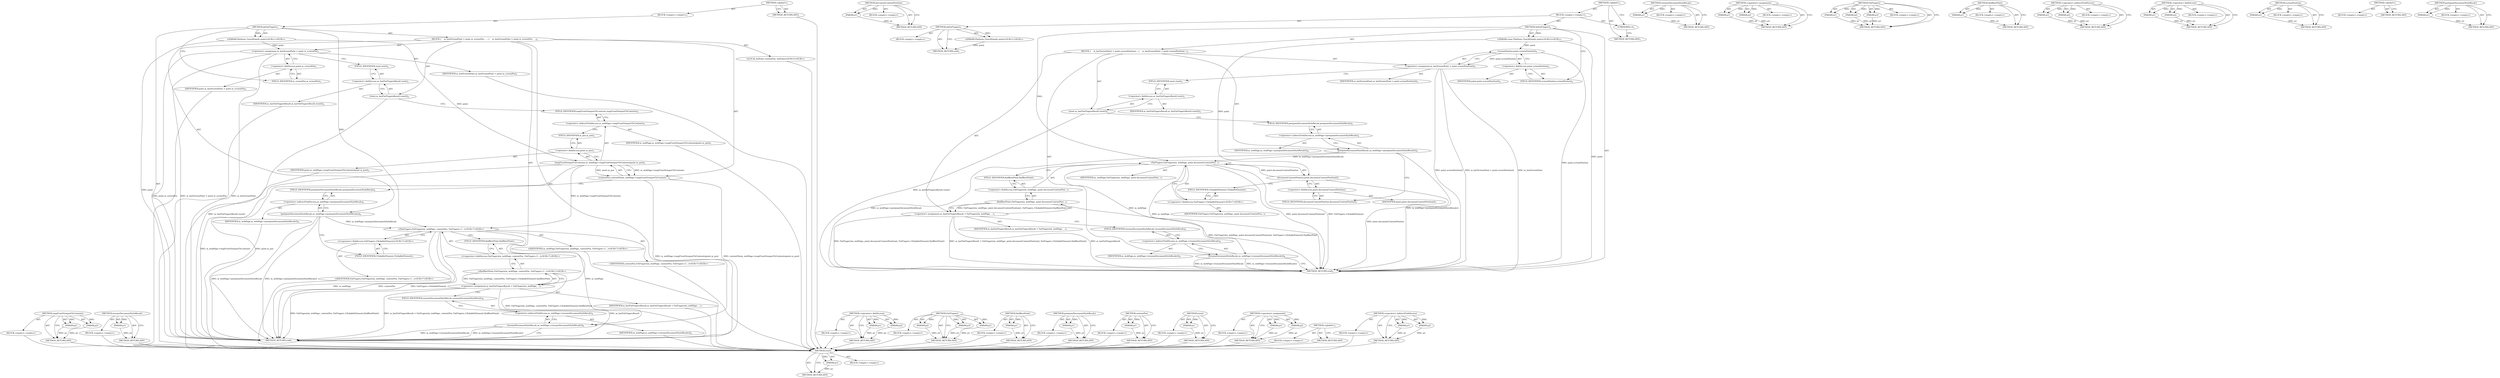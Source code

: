 digraph "postponeDocumentStyleRecalc" {
vulnerable_87 [label=<(METHOD,mapFromViewportToContents)>];
vulnerable_88 [label=<(PARAM,p1)>];
vulnerable_89 [label=<(PARAM,p2)>];
vulnerable_90 [label=<(BLOCK,&lt;empty&gt;,&lt;empty&gt;)>];
vulnerable_91 [label=<(METHOD_RETURN,ANY)>];
vulnerable_111 [label=<(METHOD,resumeDocumentStyleRecalc)>];
vulnerable_112 [label=<(PARAM,p1)>];
vulnerable_113 [label=<(BLOCK,&lt;empty&gt;,&lt;empty&gt;)>];
vulnerable_114 [label=<(METHOD_RETURN,ANY)>];
vulnerable_6 [label=<(METHOD,&lt;global&gt;)<SUB>1</SUB>>];
vulnerable_7 [label=<(BLOCK,&lt;empty&gt;,&lt;empty&gt;)<SUB>1</SUB>>];
vulnerable_8 [label=<(METHOD,doFatFingers)<SUB>1</SUB>>];
vulnerable_9 [label="<(PARAM,Platform::TouchPoint&amp; point)<SUB>1</SUB>>"];
vulnerable_10 [label=<(BLOCK,{
    m_lastScreenPoint = point.m_screenPos;
  ...,{
    m_lastScreenPoint = point.m_screenPos;
  ...)<SUB>2</SUB>>];
vulnerable_11 [label=<(&lt;operator&gt;.assignment,m_lastScreenPoint = point.m_screenPos)<SUB>3</SUB>>];
vulnerable_12 [label=<(IDENTIFIER,m_lastScreenPoint,m_lastScreenPoint = point.m_screenPos)<SUB>3</SUB>>];
vulnerable_13 [label=<(&lt;operator&gt;.fieldAccess,point.m_screenPos)<SUB>3</SUB>>];
vulnerable_14 [label=<(IDENTIFIER,point,m_lastScreenPoint = point.m_screenPos)<SUB>3</SUB>>];
vulnerable_15 [label=<(FIELD_IDENTIFIER,m_screenPos,m_screenPos)<SUB>3</SUB>>];
vulnerable_16 [label=<(reset,m_lastFatFingersResult.reset())<SUB>4</SUB>>];
vulnerable_17 [label=<(&lt;operator&gt;.fieldAccess,m_lastFatFingersResult.reset)<SUB>4</SUB>>];
vulnerable_18 [label=<(IDENTIFIER,m_lastFatFingersResult,m_lastFatFingersResult.reset())<SUB>4</SUB>>];
vulnerable_19 [label=<(FIELD_IDENTIFIER,reset,reset)<SUB>4</SUB>>];
vulnerable_20 [label="<(LOCAL,IntPoint contentPos: IntPoint)<SUB>5</SUB>>"];
vulnerable_21 [label=<(contentPos,contentPos(m_webPage-&gt;mapFromViewportToContents...)<SUB>5</SUB>>];
vulnerable_22 [label=<(mapFromViewportToContents,m_webPage-&gt;mapFromViewportToContents(point.m_pos))<SUB>5</SUB>>];
vulnerable_23 [label=<(&lt;operator&gt;.indirectFieldAccess,m_webPage-&gt;mapFromViewportToContents)<SUB>5</SUB>>];
vulnerable_24 [label=<(IDENTIFIER,m_webPage,m_webPage-&gt;mapFromViewportToContents(point.m_pos))<SUB>5</SUB>>];
vulnerable_25 [label=<(FIELD_IDENTIFIER,mapFromViewportToContents,mapFromViewportToContents)<SUB>5</SUB>>];
vulnerable_26 [label=<(&lt;operator&gt;.fieldAccess,point.m_pos)<SUB>5</SUB>>];
vulnerable_27 [label=<(IDENTIFIER,point,m_webPage-&gt;mapFromViewportToContents(point.m_pos))<SUB>5</SUB>>];
vulnerable_28 [label=<(FIELD_IDENTIFIER,m_pos,m_pos)<SUB>5</SUB>>];
vulnerable_29 [label=<(postponeDocumentStyleRecalc,m_webPage-&gt;postponeDocumentStyleRecalc())<SUB>6</SUB>>];
vulnerable_30 [label=<(&lt;operator&gt;.indirectFieldAccess,m_webPage-&gt;postponeDocumentStyleRecalc)<SUB>6</SUB>>];
vulnerable_31 [label=<(IDENTIFIER,m_webPage,m_webPage-&gt;postponeDocumentStyleRecalc())<SUB>6</SUB>>];
vulnerable_32 [label=<(FIELD_IDENTIFIER,postponeDocumentStyleRecalc,postponeDocumentStyleRecalc)<SUB>6</SUB>>];
vulnerable_33 [label=<(&lt;operator&gt;.assignment,m_lastFatFingersResult = FatFingers(m_webPage, ...)<SUB>7</SUB>>];
vulnerable_34 [label=<(IDENTIFIER,m_lastFatFingersResult,m_lastFatFingersResult = FatFingers(m_webPage, ...)<SUB>7</SUB>>];
vulnerable_35 [label="<(findBestPoint,FatFingers(m_webPage, contentPos, FatFingers::C...)<SUB>7</SUB>>"];
vulnerable_36 [label="<(&lt;operator&gt;.fieldAccess,FatFingers(m_webPage, contentPos, FatFingers::C...)<SUB>7</SUB>>"];
vulnerable_37 [label="<(FatFingers,FatFingers(m_webPage, contentPos, FatFingers::C...)<SUB>7</SUB>>"];
vulnerable_38 [label="<(IDENTIFIER,m_webPage,FatFingers(m_webPage, contentPos, FatFingers::C...)<SUB>7</SUB>>"];
vulnerable_39 [label="<(IDENTIFIER,contentPos,FatFingers(m_webPage, contentPos, FatFingers::C...)<SUB>7</SUB>>"];
vulnerable_40 [label="<(&lt;operator&gt;.fieldAccess,FatFingers::ClickableElement)<SUB>7</SUB>>"];
vulnerable_41 [label="<(IDENTIFIER,FatFingers,FatFingers(m_webPage, contentPos, FatFingers::C...)<SUB>7</SUB>>"];
vulnerable_42 [label=<(FIELD_IDENTIFIER,ClickableElement,ClickableElement)<SUB>7</SUB>>];
vulnerable_43 [label=<(FIELD_IDENTIFIER,findBestPoint,findBestPoint)<SUB>7</SUB>>];
vulnerable_44 [label=<(resumeDocumentStyleRecalc,m_webPage-&gt;resumeDocumentStyleRecalc())<SUB>8</SUB>>];
vulnerable_45 [label=<(&lt;operator&gt;.indirectFieldAccess,m_webPage-&gt;resumeDocumentStyleRecalc)<SUB>8</SUB>>];
vulnerable_46 [label=<(IDENTIFIER,m_webPage,m_webPage-&gt;resumeDocumentStyleRecalc())<SUB>8</SUB>>];
vulnerable_47 [label=<(FIELD_IDENTIFIER,resumeDocumentStyleRecalc,resumeDocumentStyleRecalc)<SUB>8</SUB>>];
vulnerable_48 [label=<(METHOD_RETURN,void)<SUB>1</SUB>>];
vulnerable_50 [label=<(METHOD_RETURN,ANY)<SUB>1</SUB>>];
vulnerable_74 [label=<(METHOD,&lt;operator&gt;.fieldAccess)>];
vulnerable_75 [label=<(PARAM,p1)>];
vulnerable_76 [label=<(PARAM,p2)>];
vulnerable_77 [label=<(BLOCK,&lt;empty&gt;,&lt;empty&gt;)>];
vulnerable_78 [label=<(METHOD_RETURN,ANY)>];
vulnerable_105 [label=<(METHOD,FatFingers)>];
vulnerable_106 [label=<(PARAM,p1)>];
vulnerable_107 [label=<(PARAM,p2)>];
vulnerable_108 [label=<(PARAM,p3)>];
vulnerable_109 [label=<(BLOCK,&lt;empty&gt;,&lt;empty&gt;)>];
vulnerable_110 [label=<(METHOD_RETURN,ANY)>];
vulnerable_101 [label=<(METHOD,findBestPoint)>];
vulnerable_102 [label=<(PARAM,p1)>];
vulnerable_103 [label=<(BLOCK,&lt;empty&gt;,&lt;empty&gt;)>];
vulnerable_104 [label=<(METHOD_RETURN,ANY)>];
vulnerable_97 [label=<(METHOD,postponeDocumentStyleRecalc)>];
vulnerable_98 [label=<(PARAM,p1)>];
vulnerable_99 [label=<(BLOCK,&lt;empty&gt;,&lt;empty&gt;)>];
vulnerable_100 [label=<(METHOD_RETURN,ANY)>];
vulnerable_83 [label=<(METHOD,contentPos)>];
vulnerable_84 [label=<(PARAM,p1)>];
vulnerable_85 [label=<(BLOCK,&lt;empty&gt;,&lt;empty&gt;)>];
vulnerable_86 [label=<(METHOD_RETURN,ANY)>];
vulnerable_79 [label=<(METHOD,reset)>];
vulnerable_80 [label=<(PARAM,p1)>];
vulnerable_81 [label=<(BLOCK,&lt;empty&gt;,&lt;empty&gt;)>];
vulnerable_82 [label=<(METHOD_RETURN,ANY)>];
vulnerable_69 [label=<(METHOD,&lt;operator&gt;.assignment)>];
vulnerable_70 [label=<(PARAM,p1)>];
vulnerable_71 [label=<(PARAM,p2)>];
vulnerable_72 [label=<(BLOCK,&lt;empty&gt;,&lt;empty&gt;)>];
vulnerable_73 [label=<(METHOD_RETURN,ANY)>];
vulnerable_63 [label=<(METHOD,&lt;global&gt;)<SUB>1</SUB>>];
vulnerable_64 [label=<(BLOCK,&lt;empty&gt;,&lt;empty&gt;)>];
vulnerable_65 [label=<(METHOD_RETURN,ANY)>];
vulnerable_92 [label=<(METHOD,&lt;operator&gt;.indirectFieldAccess)>];
vulnerable_93 [label=<(PARAM,p1)>];
vulnerable_94 [label=<(PARAM,p2)>];
vulnerable_95 [label=<(BLOCK,&lt;empty&gt;,&lt;empty&gt;)>];
vulnerable_96 [label=<(METHOD_RETURN,ANY)>];
fixed_82 [label=<(METHOD,reset)>];
fixed_83 [label=<(PARAM,p1)>];
fixed_84 [label=<(BLOCK,&lt;empty&gt;,&lt;empty&gt;)>];
fixed_85 [label=<(METHOD_RETURN,ANY)>];
fixed_105 [label=<(METHOD,documentContentPosition)>];
fixed_106 [label=<(PARAM,p1)>];
fixed_107 [label=<(BLOCK,&lt;empty&gt;,&lt;empty&gt;)>];
fixed_108 [label=<(METHOD_RETURN,ANY)>];
fixed_6 [label=<(METHOD,&lt;global&gt;)<SUB>1</SUB>>];
fixed_7 [label=<(BLOCK,&lt;empty&gt;,&lt;empty&gt;)<SUB>1</SUB>>];
fixed_8 [label=<(METHOD,doFatFingers)<SUB>1</SUB>>];
fixed_9 [label="<(PARAM,Platform::TouchPoint&amp; point)<SUB>1</SUB>>"];
fixed_10 [label=<(BLOCK,&lt;empty&gt;,&lt;empty&gt;)>];
fixed_11 [label=<(METHOD_RETURN,void)<SUB>1</SUB>>];
fixed_13 [label=<(UNKNOWN,),))<SUB>1</SUB>>];
fixed_14 [label=<(METHOD,doFatFingers)<SUB>2</SUB>>];
fixed_15 [label="<(PARAM,const Platform::TouchPoint&amp; point)<SUB>2</SUB>>"];
fixed_16 [label=<(BLOCK,{
    m_lastScreenPoint = point.screenPosition(...,{
    m_lastScreenPoint = point.screenPosition(...)<SUB>3</SUB>>];
fixed_17 [label=<(&lt;operator&gt;.assignment,m_lastScreenPoint = point.screenPosition())<SUB>4</SUB>>];
fixed_18 [label=<(IDENTIFIER,m_lastScreenPoint,m_lastScreenPoint = point.screenPosition())<SUB>4</SUB>>];
fixed_19 [label=<(screenPosition,point.screenPosition())<SUB>4</SUB>>];
fixed_20 [label=<(&lt;operator&gt;.fieldAccess,point.screenPosition)<SUB>4</SUB>>];
fixed_21 [label=<(IDENTIFIER,point,point.screenPosition())<SUB>4</SUB>>];
fixed_22 [label=<(FIELD_IDENTIFIER,screenPosition,screenPosition)<SUB>4</SUB>>];
fixed_23 [label=<(reset,m_lastFatFingersResult.reset())<SUB>5</SUB>>];
fixed_24 [label=<(&lt;operator&gt;.fieldAccess,m_lastFatFingersResult.reset)<SUB>5</SUB>>];
fixed_25 [label=<(IDENTIFIER,m_lastFatFingersResult,m_lastFatFingersResult.reset())<SUB>5</SUB>>];
fixed_26 [label=<(FIELD_IDENTIFIER,reset,reset)<SUB>5</SUB>>];
fixed_27 [label=<(postponeDocumentStyleRecalc,m_webPage-&gt;postponeDocumentStyleRecalc())<SUB>6</SUB>>];
fixed_28 [label=<(&lt;operator&gt;.indirectFieldAccess,m_webPage-&gt;postponeDocumentStyleRecalc)<SUB>6</SUB>>];
fixed_29 [label=<(IDENTIFIER,m_webPage,m_webPage-&gt;postponeDocumentStyleRecalc())<SUB>6</SUB>>];
fixed_30 [label=<(FIELD_IDENTIFIER,postponeDocumentStyleRecalc,postponeDocumentStyleRecalc)<SUB>6</SUB>>];
fixed_31 [label=<(&lt;operator&gt;.assignment,m_lastFatFingersResult = FatFingers(m_webPage, ...)<SUB>7</SUB>>];
fixed_32 [label=<(IDENTIFIER,m_lastFatFingersResult,m_lastFatFingersResult = FatFingers(m_webPage, ...)<SUB>7</SUB>>];
fixed_33 [label=<(findBestPoint,FatFingers(m_webPage, point.documentContentPosi...)<SUB>7</SUB>>];
fixed_34 [label=<(&lt;operator&gt;.fieldAccess,FatFingers(m_webPage, point.documentContentPosi...)<SUB>7</SUB>>];
fixed_35 [label=<(FatFingers,FatFingers(m_webPage, point.documentContentPosi...)<SUB>7</SUB>>];
fixed_36 [label=<(IDENTIFIER,m_webPage,FatFingers(m_webPage, point.documentContentPosi...)<SUB>7</SUB>>];
fixed_37 [label=<(documentContentPosition,point.documentContentPosition())<SUB>7</SUB>>];
fixed_38 [label=<(&lt;operator&gt;.fieldAccess,point.documentContentPosition)<SUB>7</SUB>>];
fixed_39 [label=<(IDENTIFIER,point,point.documentContentPosition())<SUB>7</SUB>>];
fixed_40 [label=<(FIELD_IDENTIFIER,documentContentPosition,documentContentPosition)<SUB>7</SUB>>];
fixed_41 [label="<(&lt;operator&gt;.fieldAccess,FatFingers::ClickableElement)<SUB>7</SUB>>"];
fixed_42 [label=<(IDENTIFIER,FatFingers,FatFingers(m_webPage, point.documentContentPosi...)<SUB>7</SUB>>];
fixed_43 [label=<(FIELD_IDENTIFIER,ClickableElement,ClickableElement)<SUB>7</SUB>>];
fixed_44 [label=<(FIELD_IDENTIFIER,findBestPoint,findBestPoint)<SUB>7</SUB>>];
fixed_45 [label=<(resumeDocumentStyleRecalc,m_webPage-&gt;resumeDocumentStyleRecalc())<SUB>8</SUB>>];
fixed_46 [label=<(&lt;operator&gt;.indirectFieldAccess,m_webPage-&gt;resumeDocumentStyleRecalc)<SUB>8</SUB>>];
fixed_47 [label=<(IDENTIFIER,m_webPage,m_webPage-&gt;resumeDocumentStyleRecalc())<SUB>8</SUB>>];
fixed_48 [label=<(FIELD_IDENTIFIER,resumeDocumentStyleRecalc,resumeDocumentStyleRecalc)<SUB>8</SUB>>];
fixed_49 [label=<(METHOD_RETURN,void)<SUB>2</SUB>>];
fixed_51 [label=<(METHOD_RETURN,ANY)<SUB>1</SUB>>];
fixed_109 [label=<(METHOD,resumeDocumentStyleRecalc)>];
fixed_110 [label=<(PARAM,p1)>];
fixed_111 [label=<(BLOCK,&lt;empty&gt;,&lt;empty&gt;)>];
fixed_112 [label=<(METHOD_RETURN,ANY)>];
fixed_68 [label=<(METHOD,&lt;operator&gt;.assignment)>];
fixed_69 [label=<(PARAM,p1)>];
fixed_70 [label=<(PARAM,p2)>];
fixed_71 [label=<(BLOCK,&lt;empty&gt;,&lt;empty&gt;)>];
fixed_72 [label=<(METHOD_RETURN,ANY)>];
fixed_99 [label=<(METHOD,FatFingers)>];
fixed_100 [label=<(PARAM,p1)>];
fixed_101 [label=<(PARAM,p2)>];
fixed_102 [label=<(PARAM,p3)>];
fixed_103 [label=<(BLOCK,&lt;empty&gt;,&lt;empty&gt;)>];
fixed_104 [label=<(METHOD_RETURN,ANY)>];
fixed_95 [label=<(METHOD,findBestPoint)>];
fixed_96 [label=<(PARAM,p1)>];
fixed_97 [label=<(BLOCK,&lt;empty&gt;,&lt;empty&gt;)>];
fixed_98 [label=<(METHOD_RETURN,ANY)>];
fixed_90 [label=<(METHOD,&lt;operator&gt;.indirectFieldAccess)>];
fixed_91 [label=<(PARAM,p1)>];
fixed_92 [label=<(PARAM,p2)>];
fixed_93 [label=<(BLOCK,&lt;empty&gt;,&lt;empty&gt;)>];
fixed_94 [label=<(METHOD_RETURN,ANY)>];
fixed_77 [label=<(METHOD,&lt;operator&gt;.fieldAccess)>];
fixed_78 [label=<(PARAM,p1)>];
fixed_79 [label=<(PARAM,p2)>];
fixed_80 [label=<(BLOCK,&lt;empty&gt;,&lt;empty&gt;)>];
fixed_81 [label=<(METHOD_RETURN,ANY)>];
fixed_73 [label=<(METHOD,screenPosition)>];
fixed_74 [label=<(PARAM,p1)>];
fixed_75 [label=<(BLOCK,&lt;empty&gt;,&lt;empty&gt;)>];
fixed_76 [label=<(METHOD_RETURN,ANY)>];
fixed_62 [label=<(METHOD,&lt;global&gt;)<SUB>1</SUB>>];
fixed_63 [label=<(BLOCK,&lt;empty&gt;,&lt;empty&gt;)>];
fixed_64 [label=<(METHOD_RETURN,ANY)>];
fixed_86 [label=<(METHOD,postponeDocumentStyleRecalc)>];
fixed_87 [label=<(PARAM,p1)>];
fixed_88 [label=<(BLOCK,&lt;empty&gt;,&lt;empty&gt;)>];
fixed_89 [label=<(METHOD_RETURN,ANY)>];
vulnerable_87 -> vulnerable_88  [key=0, label="AST: "];
vulnerable_87 -> vulnerable_88  [key=1, label="DDG: "];
vulnerable_87 -> vulnerable_90  [key=0, label="AST: "];
vulnerable_87 -> vulnerable_89  [key=0, label="AST: "];
vulnerable_87 -> vulnerable_89  [key=1, label="DDG: "];
vulnerable_87 -> vulnerable_91  [key=0, label="AST: "];
vulnerable_87 -> vulnerable_91  [key=1, label="CFG: "];
vulnerable_88 -> vulnerable_91  [key=0, label="DDG: p1"];
vulnerable_89 -> vulnerable_91  [key=0, label="DDG: p2"];
vulnerable_90 -> fixed_82  [key=0];
vulnerable_91 -> fixed_82  [key=0];
vulnerable_111 -> vulnerable_112  [key=0, label="AST: "];
vulnerable_111 -> vulnerable_112  [key=1, label="DDG: "];
vulnerable_111 -> vulnerable_113  [key=0, label="AST: "];
vulnerable_111 -> vulnerable_114  [key=0, label="AST: "];
vulnerable_111 -> vulnerable_114  [key=1, label="CFG: "];
vulnerable_112 -> vulnerable_114  [key=0, label="DDG: p1"];
vulnerable_113 -> fixed_82  [key=0];
vulnerable_114 -> fixed_82  [key=0];
vulnerable_6 -> vulnerable_7  [key=0, label="AST: "];
vulnerable_6 -> vulnerable_50  [key=0, label="AST: "];
vulnerable_6 -> vulnerable_50  [key=1, label="CFG: "];
vulnerable_7 -> vulnerable_8  [key=0, label="AST: "];
vulnerable_8 -> vulnerable_9  [key=0, label="AST: "];
vulnerable_8 -> vulnerable_9  [key=1, label="DDG: "];
vulnerable_8 -> vulnerable_10  [key=0, label="AST: "];
vulnerable_8 -> vulnerable_48  [key=0, label="AST: "];
vulnerable_8 -> vulnerable_15  [key=0, label="CFG: "];
vulnerable_8 -> vulnerable_37  [key=0, label="DDG: "];
vulnerable_9 -> vulnerable_48  [key=0, label="DDG: point"];
vulnerable_9 -> vulnerable_11  [key=0, label="DDG: point"];
vulnerable_9 -> vulnerable_22  [key=0, label="DDG: point"];
vulnerable_10 -> vulnerable_11  [key=0, label="AST: "];
vulnerable_10 -> vulnerable_16  [key=0, label="AST: "];
vulnerable_10 -> vulnerable_20  [key=0, label="AST: "];
vulnerable_10 -> vulnerable_21  [key=0, label="AST: "];
vulnerable_10 -> vulnerable_29  [key=0, label="AST: "];
vulnerable_10 -> vulnerable_33  [key=0, label="AST: "];
vulnerable_10 -> vulnerable_44  [key=0, label="AST: "];
vulnerable_11 -> vulnerable_12  [key=0, label="AST: "];
vulnerable_11 -> vulnerable_13  [key=0, label="AST: "];
vulnerable_11 -> vulnerable_19  [key=0, label="CFG: "];
vulnerable_11 -> vulnerable_48  [key=0, label="DDG: point.m_screenPos"];
vulnerable_11 -> vulnerable_48  [key=1, label="DDG: m_lastScreenPoint = point.m_screenPos"];
vulnerable_11 -> vulnerable_48  [key=2, label="DDG: m_lastScreenPoint"];
vulnerable_12 -> fixed_82  [key=0];
vulnerable_13 -> vulnerable_14  [key=0, label="AST: "];
vulnerable_13 -> vulnerable_15  [key=0, label="AST: "];
vulnerable_13 -> vulnerable_11  [key=0, label="CFG: "];
vulnerable_14 -> fixed_82  [key=0];
vulnerable_15 -> vulnerable_13  [key=0, label="CFG: "];
vulnerable_16 -> vulnerable_17  [key=0, label="AST: "];
vulnerable_16 -> vulnerable_25  [key=0, label="CFG: "];
vulnerable_16 -> vulnerable_48  [key=0, label="DDG: m_lastFatFingersResult.reset()"];
vulnerable_17 -> vulnerable_18  [key=0, label="AST: "];
vulnerable_17 -> vulnerable_19  [key=0, label="AST: "];
vulnerable_17 -> vulnerable_16  [key=0, label="CFG: "];
vulnerable_18 -> fixed_82  [key=0];
vulnerable_19 -> vulnerable_17  [key=0, label="CFG: "];
vulnerable_20 -> fixed_82  [key=0];
vulnerable_21 -> vulnerable_22  [key=0, label="AST: "];
vulnerable_21 -> vulnerable_32  [key=0, label="CFG: "];
vulnerable_21 -> vulnerable_48  [key=0, label="DDG: m_webPage-&gt;mapFromViewportToContents(point.m_pos)"];
vulnerable_21 -> vulnerable_48  [key=1, label="DDG: contentPos(m_webPage-&gt;mapFromViewportToContents(point.m_pos))"];
vulnerable_22 -> vulnerable_23  [key=0, label="AST: "];
vulnerable_22 -> vulnerable_26  [key=0, label="AST: "];
vulnerable_22 -> vulnerable_21  [key=0, label="CFG: "];
vulnerable_22 -> vulnerable_21  [key=1, label="DDG: m_webPage-&gt;mapFromViewportToContents"];
vulnerable_22 -> vulnerable_21  [key=2, label="DDG: point.m_pos"];
vulnerable_22 -> vulnerable_48  [key=0, label="DDG: m_webPage-&gt;mapFromViewportToContents"];
vulnerable_22 -> vulnerable_48  [key=1, label="DDG: point.m_pos"];
vulnerable_22 -> vulnerable_37  [key=0, label="DDG: m_webPage-&gt;mapFromViewportToContents"];
vulnerable_23 -> vulnerable_24  [key=0, label="AST: "];
vulnerable_23 -> vulnerable_25  [key=0, label="AST: "];
vulnerable_23 -> vulnerable_28  [key=0, label="CFG: "];
vulnerable_24 -> fixed_82  [key=0];
vulnerable_25 -> vulnerable_23  [key=0, label="CFG: "];
vulnerable_26 -> vulnerable_27  [key=0, label="AST: "];
vulnerable_26 -> vulnerable_28  [key=0, label="AST: "];
vulnerable_26 -> vulnerable_22  [key=0, label="CFG: "];
vulnerable_27 -> fixed_82  [key=0];
vulnerable_28 -> vulnerable_26  [key=0, label="CFG: "];
vulnerable_29 -> vulnerable_30  [key=0, label="AST: "];
vulnerable_29 -> vulnerable_42  [key=0, label="CFG: "];
vulnerable_29 -> vulnerable_48  [key=0, label="DDG: m_webPage-&gt;postponeDocumentStyleRecalc"];
vulnerable_29 -> vulnerable_48  [key=1, label="DDG: m_webPage-&gt;postponeDocumentStyleRecalc()"];
vulnerable_29 -> vulnerable_37  [key=0, label="DDG: m_webPage-&gt;postponeDocumentStyleRecalc"];
vulnerable_30 -> vulnerable_31  [key=0, label="AST: "];
vulnerable_30 -> vulnerable_32  [key=0, label="AST: "];
vulnerable_30 -> vulnerable_29  [key=0, label="CFG: "];
vulnerable_31 -> fixed_82  [key=0];
vulnerable_32 -> vulnerable_30  [key=0, label="CFG: "];
vulnerable_33 -> vulnerable_34  [key=0, label="AST: "];
vulnerable_33 -> vulnerable_35  [key=0, label="AST: "];
vulnerable_33 -> vulnerable_47  [key=0, label="CFG: "];
vulnerable_33 -> vulnerable_48  [key=0, label="DDG: m_lastFatFingersResult"];
vulnerable_33 -> vulnerable_48  [key=1, label="DDG: FatFingers(m_webPage, contentPos, FatFingers::ClickableElement).findBestPoint()"];
vulnerable_33 -> vulnerable_48  [key=2, label="DDG: m_lastFatFingersResult = FatFingers(m_webPage, contentPos, FatFingers::ClickableElement).findBestPoint()"];
vulnerable_34 -> fixed_82  [key=0];
vulnerable_35 -> vulnerable_36  [key=0, label="AST: "];
vulnerable_35 -> vulnerable_33  [key=0, label="CFG: "];
vulnerable_35 -> vulnerable_33  [key=1, label="DDG: FatFingers(m_webPage, contentPos, FatFingers::ClickableElement).findBestPoint"];
vulnerable_35 -> vulnerable_48  [key=0, label="DDG: FatFingers(m_webPage, contentPos, FatFingers::ClickableElement).findBestPoint"];
vulnerable_36 -> vulnerable_37  [key=0, label="AST: "];
vulnerable_36 -> vulnerable_43  [key=0, label="AST: "];
vulnerable_36 -> vulnerable_35  [key=0, label="CFG: "];
vulnerable_37 -> vulnerable_38  [key=0, label="AST: "];
vulnerable_37 -> vulnerable_39  [key=0, label="AST: "];
vulnerable_37 -> vulnerable_40  [key=0, label="AST: "];
vulnerable_37 -> vulnerable_43  [key=0, label="CFG: "];
vulnerable_37 -> vulnerable_48  [key=0, label="DDG: m_webPage"];
vulnerable_37 -> vulnerable_48  [key=1, label="DDG: contentPos"];
vulnerable_37 -> vulnerable_48  [key=2, label="DDG: FatFingers::ClickableElement"];
vulnerable_37 -> vulnerable_44  [key=0, label="DDG: m_webPage"];
vulnerable_38 -> fixed_82  [key=0];
vulnerable_39 -> fixed_82  [key=0];
vulnerable_40 -> vulnerable_41  [key=0, label="AST: "];
vulnerable_40 -> vulnerable_42  [key=0, label="AST: "];
vulnerable_40 -> vulnerable_37  [key=0, label="CFG: "];
vulnerable_41 -> fixed_82  [key=0];
vulnerable_42 -> vulnerable_40  [key=0, label="CFG: "];
vulnerable_43 -> vulnerable_36  [key=0, label="CFG: "];
vulnerable_44 -> vulnerable_45  [key=0, label="AST: "];
vulnerable_44 -> vulnerable_48  [key=0, label="CFG: "];
vulnerable_44 -> vulnerable_48  [key=1, label="DDG: m_webPage-&gt;resumeDocumentStyleRecalc"];
vulnerable_44 -> vulnerable_48  [key=2, label="DDG: m_webPage-&gt;resumeDocumentStyleRecalc()"];
vulnerable_45 -> vulnerable_46  [key=0, label="AST: "];
vulnerable_45 -> vulnerable_47  [key=0, label="AST: "];
vulnerable_45 -> vulnerable_44  [key=0, label="CFG: "];
vulnerable_46 -> fixed_82  [key=0];
vulnerable_47 -> vulnerable_45  [key=0, label="CFG: "];
vulnerable_48 -> fixed_82  [key=0];
vulnerable_50 -> fixed_82  [key=0];
vulnerable_74 -> vulnerable_75  [key=0, label="AST: "];
vulnerable_74 -> vulnerable_75  [key=1, label="DDG: "];
vulnerable_74 -> vulnerable_77  [key=0, label="AST: "];
vulnerable_74 -> vulnerable_76  [key=0, label="AST: "];
vulnerable_74 -> vulnerable_76  [key=1, label="DDG: "];
vulnerable_74 -> vulnerable_78  [key=0, label="AST: "];
vulnerable_74 -> vulnerable_78  [key=1, label="CFG: "];
vulnerable_75 -> vulnerable_78  [key=0, label="DDG: p1"];
vulnerable_76 -> vulnerable_78  [key=0, label="DDG: p2"];
vulnerable_77 -> fixed_82  [key=0];
vulnerable_78 -> fixed_82  [key=0];
vulnerable_105 -> vulnerable_106  [key=0, label="AST: "];
vulnerable_105 -> vulnerable_106  [key=1, label="DDG: "];
vulnerable_105 -> vulnerable_109  [key=0, label="AST: "];
vulnerable_105 -> vulnerable_107  [key=0, label="AST: "];
vulnerable_105 -> vulnerable_107  [key=1, label="DDG: "];
vulnerable_105 -> vulnerable_110  [key=0, label="AST: "];
vulnerable_105 -> vulnerable_110  [key=1, label="CFG: "];
vulnerable_105 -> vulnerable_108  [key=0, label="AST: "];
vulnerable_105 -> vulnerable_108  [key=1, label="DDG: "];
vulnerable_106 -> vulnerable_110  [key=0, label="DDG: p1"];
vulnerable_107 -> vulnerable_110  [key=0, label="DDG: p2"];
vulnerable_108 -> vulnerable_110  [key=0, label="DDG: p3"];
vulnerable_109 -> fixed_82  [key=0];
vulnerable_110 -> fixed_82  [key=0];
vulnerable_101 -> vulnerable_102  [key=0, label="AST: "];
vulnerable_101 -> vulnerable_102  [key=1, label="DDG: "];
vulnerable_101 -> vulnerable_103  [key=0, label="AST: "];
vulnerable_101 -> vulnerable_104  [key=0, label="AST: "];
vulnerable_101 -> vulnerable_104  [key=1, label="CFG: "];
vulnerable_102 -> vulnerable_104  [key=0, label="DDG: p1"];
vulnerable_103 -> fixed_82  [key=0];
vulnerable_104 -> fixed_82  [key=0];
vulnerable_97 -> vulnerable_98  [key=0, label="AST: "];
vulnerable_97 -> vulnerable_98  [key=1, label="DDG: "];
vulnerable_97 -> vulnerable_99  [key=0, label="AST: "];
vulnerable_97 -> vulnerable_100  [key=0, label="AST: "];
vulnerable_97 -> vulnerable_100  [key=1, label="CFG: "];
vulnerable_98 -> vulnerable_100  [key=0, label="DDG: p1"];
vulnerable_99 -> fixed_82  [key=0];
vulnerable_100 -> fixed_82  [key=0];
vulnerable_83 -> vulnerable_84  [key=0, label="AST: "];
vulnerable_83 -> vulnerable_84  [key=1, label="DDG: "];
vulnerable_83 -> vulnerable_85  [key=0, label="AST: "];
vulnerable_83 -> vulnerable_86  [key=0, label="AST: "];
vulnerable_83 -> vulnerable_86  [key=1, label="CFG: "];
vulnerable_84 -> vulnerable_86  [key=0, label="DDG: p1"];
vulnerable_85 -> fixed_82  [key=0];
vulnerable_86 -> fixed_82  [key=0];
vulnerable_79 -> vulnerable_80  [key=0, label="AST: "];
vulnerable_79 -> vulnerable_80  [key=1, label="DDG: "];
vulnerable_79 -> vulnerable_81  [key=0, label="AST: "];
vulnerable_79 -> vulnerable_82  [key=0, label="AST: "];
vulnerable_79 -> vulnerable_82  [key=1, label="CFG: "];
vulnerable_80 -> vulnerable_82  [key=0, label="DDG: p1"];
vulnerable_81 -> fixed_82  [key=0];
vulnerable_82 -> fixed_82  [key=0];
vulnerable_69 -> vulnerable_70  [key=0, label="AST: "];
vulnerable_69 -> vulnerable_70  [key=1, label="DDG: "];
vulnerable_69 -> vulnerable_72  [key=0, label="AST: "];
vulnerable_69 -> vulnerable_71  [key=0, label="AST: "];
vulnerable_69 -> vulnerable_71  [key=1, label="DDG: "];
vulnerable_69 -> vulnerable_73  [key=0, label="AST: "];
vulnerable_69 -> vulnerable_73  [key=1, label="CFG: "];
vulnerable_70 -> vulnerable_73  [key=0, label="DDG: p1"];
vulnerable_71 -> vulnerable_73  [key=0, label="DDG: p2"];
vulnerable_72 -> fixed_82  [key=0];
vulnerable_73 -> fixed_82  [key=0];
vulnerable_63 -> vulnerable_64  [key=0, label="AST: "];
vulnerable_63 -> vulnerable_65  [key=0, label="AST: "];
vulnerable_63 -> vulnerable_65  [key=1, label="CFG: "];
vulnerable_64 -> fixed_82  [key=0];
vulnerable_65 -> fixed_82  [key=0];
vulnerable_92 -> vulnerable_93  [key=0, label="AST: "];
vulnerable_92 -> vulnerable_93  [key=1, label="DDG: "];
vulnerable_92 -> vulnerable_95  [key=0, label="AST: "];
vulnerable_92 -> vulnerable_94  [key=0, label="AST: "];
vulnerable_92 -> vulnerable_94  [key=1, label="DDG: "];
vulnerable_92 -> vulnerable_96  [key=0, label="AST: "];
vulnerable_92 -> vulnerable_96  [key=1, label="CFG: "];
vulnerable_93 -> vulnerable_96  [key=0, label="DDG: p1"];
vulnerable_94 -> vulnerable_96  [key=0, label="DDG: p2"];
vulnerable_95 -> fixed_82  [key=0];
vulnerable_96 -> fixed_82  [key=0];
fixed_82 -> fixed_83  [key=0, label="AST: "];
fixed_82 -> fixed_83  [key=1, label="DDG: "];
fixed_82 -> fixed_84  [key=0, label="AST: "];
fixed_82 -> fixed_85  [key=0, label="AST: "];
fixed_82 -> fixed_85  [key=1, label="CFG: "];
fixed_83 -> fixed_85  [key=0, label="DDG: p1"];
fixed_105 -> fixed_106  [key=0, label="AST: "];
fixed_105 -> fixed_106  [key=1, label="DDG: "];
fixed_105 -> fixed_107  [key=0, label="AST: "];
fixed_105 -> fixed_108  [key=0, label="AST: "];
fixed_105 -> fixed_108  [key=1, label="CFG: "];
fixed_106 -> fixed_108  [key=0, label="DDG: p1"];
fixed_6 -> fixed_7  [key=0, label="AST: "];
fixed_6 -> fixed_51  [key=0, label="AST: "];
fixed_6 -> fixed_13  [key=0, label="CFG: "];
fixed_7 -> fixed_8  [key=0, label="AST: "];
fixed_7 -> fixed_13  [key=0, label="AST: "];
fixed_7 -> fixed_14  [key=0, label="AST: "];
fixed_8 -> fixed_9  [key=0, label="AST: "];
fixed_8 -> fixed_9  [key=1, label="DDG: "];
fixed_8 -> fixed_10  [key=0, label="AST: "];
fixed_8 -> fixed_11  [key=0, label="AST: "];
fixed_8 -> fixed_11  [key=1, label="CFG: "];
fixed_9 -> fixed_11  [key=0, label="DDG: point"];
fixed_13 -> fixed_51  [key=0, label="CFG: "];
fixed_14 -> fixed_15  [key=0, label="AST: "];
fixed_14 -> fixed_15  [key=1, label="DDG: "];
fixed_14 -> fixed_16  [key=0, label="AST: "];
fixed_14 -> fixed_49  [key=0, label="AST: "];
fixed_14 -> fixed_22  [key=0, label="CFG: "];
fixed_14 -> fixed_35  [key=0, label="DDG: "];
fixed_15 -> fixed_49  [key=0, label="DDG: point"];
fixed_15 -> fixed_19  [key=0, label="DDG: point"];
fixed_15 -> fixed_37  [key=0, label="DDG: point"];
fixed_16 -> fixed_17  [key=0, label="AST: "];
fixed_16 -> fixed_23  [key=0, label="AST: "];
fixed_16 -> fixed_27  [key=0, label="AST: "];
fixed_16 -> fixed_31  [key=0, label="AST: "];
fixed_16 -> fixed_45  [key=0, label="AST: "];
fixed_17 -> fixed_18  [key=0, label="AST: "];
fixed_17 -> fixed_19  [key=0, label="AST: "];
fixed_17 -> fixed_26  [key=0, label="CFG: "];
fixed_17 -> fixed_49  [key=0, label="DDG: point.screenPosition()"];
fixed_17 -> fixed_49  [key=1, label="DDG: m_lastScreenPoint = point.screenPosition()"];
fixed_17 -> fixed_49  [key=2, label="DDG: m_lastScreenPoint"];
fixed_19 -> fixed_20  [key=0, label="AST: "];
fixed_19 -> fixed_17  [key=0, label="CFG: "];
fixed_19 -> fixed_17  [key=1, label="DDG: point.screenPosition"];
fixed_19 -> fixed_49  [key=0, label="DDG: point.screenPosition"];
fixed_20 -> fixed_21  [key=0, label="AST: "];
fixed_20 -> fixed_22  [key=0, label="AST: "];
fixed_20 -> fixed_19  [key=0, label="CFG: "];
fixed_22 -> fixed_20  [key=0, label="CFG: "];
fixed_23 -> fixed_24  [key=0, label="AST: "];
fixed_23 -> fixed_30  [key=0, label="CFG: "];
fixed_23 -> fixed_49  [key=0, label="DDG: m_lastFatFingersResult.reset()"];
fixed_24 -> fixed_25  [key=0, label="AST: "];
fixed_24 -> fixed_26  [key=0, label="AST: "];
fixed_24 -> fixed_23  [key=0, label="CFG: "];
fixed_26 -> fixed_24  [key=0, label="CFG: "];
fixed_27 -> fixed_28  [key=0, label="AST: "];
fixed_27 -> fixed_40  [key=0, label="CFG: "];
fixed_27 -> fixed_49  [key=0, label="DDG: m_webPage-&gt;postponeDocumentStyleRecalc"];
fixed_27 -> fixed_49  [key=1, label="DDG: m_webPage-&gt;postponeDocumentStyleRecalc()"];
fixed_27 -> fixed_35  [key=0, label="DDG: m_webPage-&gt;postponeDocumentStyleRecalc"];
fixed_28 -> fixed_29  [key=0, label="AST: "];
fixed_28 -> fixed_30  [key=0, label="AST: "];
fixed_28 -> fixed_27  [key=0, label="CFG: "];
fixed_30 -> fixed_28  [key=0, label="CFG: "];
fixed_31 -> fixed_32  [key=0, label="AST: "];
fixed_31 -> fixed_33  [key=0, label="AST: "];
fixed_31 -> fixed_48  [key=0, label="CFG: "];
fixed_31 -> fixed_49  [key=0, label="DDG: m_lastFatFingersResult"];
fixed_31 -> fixed_49  [key=1, label="DDG: FatFingers(m_webPage, point.documentContentPosition(), FatFingers::ClickableElement).findBestPoint()"];
fixed_31 -> fixed_49  [key=2, label="DDG: m_lastFatFingersResult = FatFingers(m_webPage, point.documentContentPosition(), FatFingers::ClickableElement).findBestPoint()"];
fixed_33 -> fixed_34  [key=0, label="AST: "];
fixed_33 -> fixed_31  [key=0, label="CFG: "];
fixed_33 -> fixed_31  [key=1, label="DDG: FatFingers(m_webPage, point.documentContentPosition(), FatFingers::ClickableElement).findBestPoint"];
fixed_33 -> fixed_49  [key=0, label="DDG: FatFingers(m_webPage, point.documentContentPosition(), FatFingers::ClickableElement).findBestPoint"];
fixed_34 -> fixed_35  [key=0, label="AST: "];
fixed_34 -> fixed_44  [key=0, label="AST: "];
fixed_34 -> fixed_33  [key=0, label="CFG: "];
fixed_35 -> fixed_36  [key=0, label="AST: "];
fixed_35 -> fixed_37  [key=0, label="AST: "];
fixed_35 -> fixed_41  [key=0, label="AST: "];
fixed_35 -> fixed_44  [key=0, label="CFG: "];
fixed_35 -> fixed_49  [key=0, label="DDG: m_webPage"];
fixed_35 -> fixed_49  [key=1, label="DDG: point.documentContentPosition()"];
fixed_35 -> fixed_49  [key=2, label="DDG: FatFingers::ClickableElement"];
fixed_35 -> fixed_45  [key=0, label="DDG: m_webPage"];
fixed_37 -> fixed_38  [key=0, label="AST: "];
fixed_37 -> fixed_43  [key=0, label="CFG: "];
fixed_37 -> fixed_49  [key=0, label="DDG: point.documentContentPosition"];
fixed_37 -> fixed_35  [key=0, label="DDG: point.documentContentPosition"];
fixed_38 -> fixed_39  [key=0, label="AST: "];
fixed_38 -> fixed_40  [key=0, label="AST: "];
fixed_38 -> fixed_37  [key=0, label="CFG: "];
fixed_40 -> fixed_38  [key=0, label="CFG: "];
fixed_41 -> fixed_42  [key=0, label="AST: "];
fixed_41 -> fixed_43  [key=0, label="AST: "];
fixed_41 -> fixed_35  [key=0, label="CFG: "];
fixed_43 -> fixed_41  [key=0, label="CFG: "];
fixed_44 -> fixed_34  [key=0, label="CFG: "];
fixed_45 -> fixed_46  [key=0, label="AST: "];
fixed_45 -> fixed_49  [key=0, label="CFG: "];
fixed_45 -> fixed_49  [key=1, label="DDG: m_webPage-&gt;resumeDocumentStyleRecalc"];
fixed_45 -> fixed_49  [key=2, label="DDG: m_webPage-&gt;resumeDocumentStyleRecalc()"];
fixed_46 -> fixed_47  [key=0, label="AST: "];
fixed_46 -> fixed_48  [key=0, label="AST: "];
fixed_46 -> fixed_45  [key=0, label="CFG: "];
fixed_48 -> fixed_46  [key=0, label="CFG: "];
fixed_109 -> fixed_110  [key=0, label="AST: "];
fixed_109 -> fixed_110  [key=1, label="DDG: "];
fixed_109 -> fixed_111  [key=0, label="AST: "];
fixed_109 -> fixed_112  [key=0, label="AST: "];
fixed_109 -> fixed_112  [key=1, label="CFG: "];
fixed_110 -> fixed_112  [key=0, label="DDG: p1"];
fixed_68 -> fixed_69  [key=0, label="AST: "];
fixed_68 -> fixed_69  [key=1, label="DDG: "];
fixed_68 -> fixed_71  [key=0, label="AST: "];
fixed_68 -> fixed_70  [key=0, label="AST: "];
fixed_68 -> fixed_70  [key=1, label="DDG: "];
fixed_68 -> fixed_72  [key=0, label="AST: "];
fixed_68 -> fixed_72  [key=1, label="CFG: "];
fixed_69 -> fixed_72  [key=0, label="DDG: p1"];
fixed_70 -> fixed_72  [key=0, label="DDG: p2"];
fixed_99 -> fixed_100  [key=0, label="AST: "];
fixed_99 -> fixed_100  [key=1, label="DDG: "];
fixed_99 -> fixed_103  [key=0, label="AST: "];
fixed_99 -> fixed_101  [key=0, label="AST: "];
fixed_99 -> fixed_101  [key=1, label="DDG: "];
fixed_99 -> fixed_104  [key=0, label="AST: "];
fixed_99 -> fixed_104  [key=1, label="CFG: "];
fixed_99 -> fixed_102  [key=0, label="AST: "];
fixed_99 -> fixed_102  [key=1, label="DDG: "];
fixed_100 -> fixed_104  [key=0, label="DDG: p1"];
fixed_101 -> fixed_104  [key=0, label="DDG: p2"];
fixed_102 -> fixed_104  [key=0, label="DDG: p3"];
fixed_95 -> fixed_96  [key=0, label="AST: "];
fixed_95 -> fixed_96  [key=1, label="DDG: "];
fixed_95 -> fixed_97  [key=0, label="AST: "];
fixed_95 -> fixed_98  [key=0, label="AST: "];
fixed_95 -> fixed_98  [key=1, label="CFG: "];
fixed_96 -> fixed_98  [key=0, label="DDG: p1"];
fixed_90 -> fixed_91  [key=0, label="AST: "];
fixed_90 -> fixed_91  [key=1, label="DDG: "];
fixed_90 -> fixed_93  [key=0, label="AST: "];
fixed_90 -> fixed_92  [key=0, label="AST: "];
fixed_90 -> fixed_92  [key=1, label="DDG: "];
fixed_90 -> fixed_94  [key=0, label="AST: "];
fixed_90 -> fixed_94  [key=1, label="CFG: "];
fixed_91 -> fixed_94  [key=0, label="DDG: p1"];
fixed_92 -> fixed_94  [key=0, label="DDG: p2"];
fixed_77 -> fixed_78  [key=0, label="AST: "];
fixed_77 -> fixed_78  [key=1, label="DDG: "];
fixed_77 -> fixed_80  [key=0, label="AST: "];
fixed_77 -> fixed_79  [key=0, label="AST: "];
fixed_77 -> fixed_79  [key=1, label="DDG: "];
fixed_77 -> fixed_81  [key=0, label="AST: "];
fixed_77 -> fixed_81  [key=1, label="CFG: "];
fixed_78 -> fixed_81  [key=0, label="DDG: p1"];
fixed_79 -> fixed_81  [key=0, label="DDG: p2"];
fixed_73 -> fixed_74  [key=0, label="AST: "];
fixed_73 -> fixed_74  [key=1, label="DDG: "];
fixed_73 -> fixed_75  [key=0, label="AST: "];
fixed_73 -> fixed_76  [key=0, label="AST: "];
fixed_73 -> fixed_76  [key=1, label="CFG: "];
fixed_74 -> fixed_76  [key=0, label="DDG: p1"];
fixed_62 -> fixed_63  [key=0, label="AST: "];
fixed_62 -> fixed_64  [key=0, label="AST: "];
fixed_62 -> fixed_64  [key=1, label="CFG: "];
fixed_86 -> fixed_87  [key=0, label="AST: "];
fixed_86 -> fixed_87  [key=1, label="DDG: "];
fixed_86 -> fixed_88  [key=0, label="AST: "];
fixed_86 -> fixed_89  [key=0, label="AST: "];
fixed_86 -> fixed_89  [key=1, label="CFG: "];
fixed_87 -> fixed_89  [key=0, label="DDG: p1"];
}
